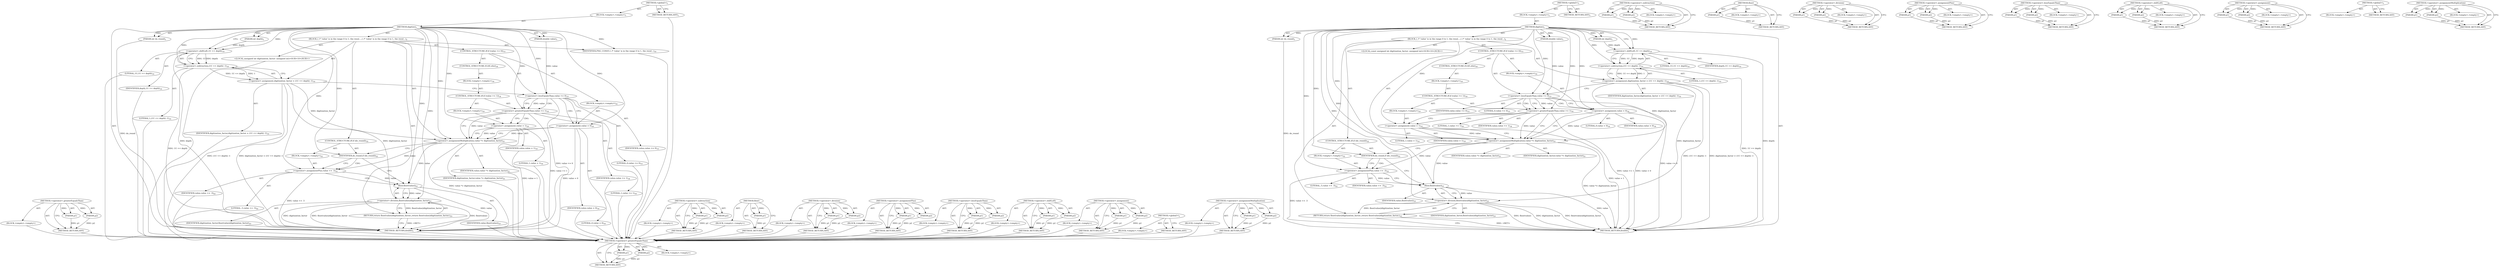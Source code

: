 digraph "&lt;operator&gt;.assignmentMultiplication" {
vulnerable_95 [label=<(METHOD,&lt;operator&gt;.greaterEqualsThan)>];
vulnerable_96 [label=<(PARAM,p1)>];
vulnerable_97 [label=<(PARAM,p2)>];
vulnerable_98 [label=<(BLOCK,&lt;empty&gt;,&lt;empty&gt;)>];
vulnerable_99 [label=<(METHOD_RETURN,ANY)>];
vulnerable_6 [label=<(METHOD,&lt;global&gt;)<SUB>1</SUB>>];
vulnerable_7 [label=<(BLOCK,&lt;empty&gt;,&lt;empty&gt;)<SUB>1</SUB>>];
vulnerable_8 [label=<(METHOD,digitize)<SUB>1</SUB>>];
vulnerable_9 [label=<(PARAM,double value)<SUB>1</SUB>>];
vulnerable_10 [label=<(PARAM,int depth)<SUB>1</SUB>>];
vulnerable_11 [label=<(PARAM,int do_round)<SUB>1</SUB>>];
vulnerable_12 [label=<(BLOCK,{
 /* 'value' is in the range 0 to 1, the resul...,{
 /* 'value' is in the range 0 to 1, the resul...)<SUB>2</SUB>>];
vulnerable_13 [label=<(IDENTIFIER,PNG_CONST,{
 /* 'value' is in the range 0 to 1, the resul...)<SUB>10</SUB>>];
vulnerable_14 [label="<(LOCAL,unsigned int digitization_factor: unsigned int)<SUB>10</SUB>>"];
vulnerable_15 [label=<(&lt;operator&gt;.assignment,digitization_factor = (1U &lt;&lt; depth) -1)<SUB>10</SUB>>];
vulnerable_16 [label=<(IDENTIFIER,digitization_factor,digitization_factor = (1U &lt;&lt; depth) -1)<SUB>10</SUB>>];
vulnerable_17 [label=<(&lt;operator&gt;.subtraction,(1U &lt;&lt; depth) -1)<SUB>10</SUB>>];
vulnerable_18 [label=<(&lt;operator&gt;.shiftLeft,1U &lt;&lt; depth)<SUB>10</SUB>>];
vulnerable_19 [label=<(LITERAL,1U,1U &lt;&lt; depth)<SUB>10</SUB>>];
vulnerable_20 [label=<(IDENTIFIER,depth,1U &lt;&lt; depth)<SUB>10</SUB>>];
vulnerable_21 [label=<(LITERAL,1,(1U &lt;&lt; depth) -1)<SUB>10</SUB>>];
vulnerable_22 [label=<(CONTROL_STRUCTURE,IF,if (value &lt;= 0))<SUB>15</SUB>>];
vulnerable_23 [label=<(&lt;operator&gt;.lessEqualsThan,value &lt;= 0)<SUB>15</SUB>>];
vulnerable_24 [label=<(IDENTIFIER,value,value &lt;= 0)<SUB>15</SUB>>];
vulnerable_25 [label=<(LITERAL,0,value &lt;= 0)<SUB>15</SUB>>];
vulnerable_26 [label=<(BLOCK,&lt;empty&gt;,&lt;empty&gt;)<SUB>16</SUB>>];
vulnerable_27 [label=<(&lt;operator&gt;.assignment,value = 0)<SUB>16</SUB>>];
vulnerable_28 [label=<(IDENTIFIER,value,value = 0)<SUB>16</SUB>>];
vulnerable_29 [label=<(LITERAL,0,value = 0)<SUB>16</SUB>>];
vulnerable_30 [label=<(CONTROL_STRUCTURE,ELSE,else)<SUB>18</SUB>>];
vulnerable_31 [label=<(BLOCK,&lt;empty&gt;,&lt;empty&gt;)<SUB>18</SUB>>];
vulnerable_32 [label=<(CONTROL_STRUCTURE,IF,if (value &gt;= 1))<SUB>18</SUB>>];
vulnerable_33 [label=<(&lt;operator&gt;.greaterEqualsThan,value &gt;= 1)<SUB>18</SUB>>];
vulnerable_34 [label=<(IDENTIFIER,value,value &gt;= 1)<SUB>18</SUB>>];
vulnerable_35 [label=<(LITERAL,1,value &gt;= 1)<SUB>18</SUB>>];
vulnerable_36 [label=<(BLOCK,&lt;empty&gt;,&lt;empty&gt;)<SUB>19</SUB>>];
vulnerable_37 [label=<(&lt;operator&gt;.assignment,value = 1)<SUB>19</SUB>>];
vulnerable_38 [label=<(IDENTIFIER,value,value = 1)<SUB>19</SUB>>];
vulnerable_39 [label=<(LITERAL,1,value = 1)<SUB>19</SUB>>];
vulnerable_40 [label=<(&lt;operator&gt;.assignmentMultiplication,value *= digitization_factor)<SUB>21</SUB>>];
vulnerable_41 [label=<(IDENTIFIER,value,value *= digitization_factor)<SUB>21</SUB>>];
vulnerable_42 [label=<(IDENTIFIER,digitization_factor,value *= digitization_factor)<SUB>21</SUB>>];
vulnerable_43 [label=<(CONTROL_STRUCTURE,IF,if (do_round))<SUB>22</SUB>>];
vulnerable_44 [label=<(IDENTIFIER,do_round,if (do_round))<SUB>22</SUB>>];
vulnerable_45 [label=<(BLOCK,&lt;empty&gt;,&lt;empty&gt;)<SUB>22</SUB>>];
vulnerable_46 [label=<(&lt;operator&gt;.assignmentPlus,value += .5)<SUB>22</SUB>>];
vulnerable_47 [label=<(IDENTIFIER,value,value += .5)<SUB>22</SUB>>];
vulnerable_48 [label=<(LITERAL,.5,value += .5)<SUB>22</SUB>>];
vulnerable_49 [label=<(RETURN,return floor(value)/digitization_factor;,return floor(value)/digitization_factor;)<SUB>23</SUB>>];
vulnerable_50 [label=<(&lt;operator&gt;.division,floor(value)/digitization_factor)<SUB>23</SUB>>];
vulnerable_51 [label=<(floor,floor(value))<SUB>23</SUB>>];
vulnerable_52 [label=<(IDENTIFIER,value,floor(value))<SUB>23</SUB>>];
vulnerable_53 [label=<(IDENTIFIER,digitization_factor,floor(value)/digitization_factor)<SUB>23</SUB>>];
vulnerable_54 [label=<(METHOD_RETURN,double)<SUB>1</SUB>>];
vulnerable_56 [label=<(METHOD_RETURN,ANY)<SUB>1</SUB>>];
vulnerable_80 [label=<(METHOD,&lt;operator&gt;.subtraction)>];
vulnerable_81 [label=<(PARAM,p1)>];
vulnerable_82 [label=<(PARAM,p2)>];
vulnerable_83 [label=<(BLOCK,&lt;empty&gt;,&lt;empty&gt;)>];
vulnerable_84 [label=<(METHOD_RETURN,ANY)>];
vulnerable_115 [label=<(METHOD,floor)>];
vulnerable_116 [label=<(PARAM,p1)>];
vulnerable_117 [label=<(BLOCK,&lt;empty&gt;,&lt;empty&gt;)>];
vulnerable_118 [label=<(METHOD_RETURN,ANY)>];
vulnerable_110 [label=<(METHOD,&lt;operator&gt;.division)>];
vulnerable_111 [label=<(PARAM,p1)>];
vulnerable_112 [label=<(PARAM,p2)>];
vulnerable_113 [label=<(BLOCK,&lt;empty&gt;,&lt;empty&gt;)>];
vulnerable_114 [label=<(METHOD_RETURN,ANY)>];
vulnerable_105 [label=<(METHOD,&lt;operator&gt;.assignmentPlus)>];
vulnerable_106 [label=<(PARAM,p1)>];
vulnerable_107 [label=<(PARAM,p2)>];
vulnerable_108 [label=<(BLOCK,&lt;empty&gt;,&lt;empty&gt;)>];
vulnerable_109 [label=<(METHOD_RETURN,ANY)>];
vulnerable_90 [label=<(METHOD,&lt;operator&gt;.lessEqualsThan)>];
vulnerable_91 [label=<(PARAM,p1)>];
vulnerable_92 [label=<(PARAM,p2)>];
vulnerable_93 [label=<(BLOCK,&lt;empty&gt;,&lt;empty&gt;)>];
vulnerable_94 [label=<(METHOD_RETURN,ANY)>];
vulnerable_85 [label=<(METHOD,&lt;operator&gt;.shiftLeft)>];
vulnerable_86 [label=<(PARAM,p1)>];
vulnerable_87 [label=<(PARAM,p2)>];
vulnerable_88 [label=<(BLOCK,&lt;empty&gt;,&lt;empty&gt;)>];
vulnerable_89 [label=<(METHOD_RETURN,ANY)>];
vulnerable_75 [label=<(METHOD,&lt;operator&gt;.assignment)>];
vulnerable_76 [label=<(PARAM,p1)>];
vulnerable_77 [label=<(PARAM,p2)>];
vulnerable_78 [label=<(BLOCK,&lt;empty&gt;,&lt;empty&gt;)>];
vulnerable_79 [label=<(METHOD_RETURN,ANY)>];
vulnerable_69 [label=<(METHOD,&lt;global&gt;)<SUB>1</SUB>>];
vulnerable_70 [label=<(BLOCK,&lt;empty&gt;,&lt;empty&gt;)>];
vulnerable_71 [label=<(METHOD_RETURN,ANY)>];
vulnerable_100 [label=<(METHOD,&lt;operator&gt;.assignmentMultiplication)>];
vulnerable_101 [label=<(PARAM,p1)>];
vulnerable_102 [label=<(PARAM,p2)>];
vulnerable_103 [label=<(BLOCK,&lt;empty&gt;,&lt;empty&gt;)>];
vulnerable_104 [label=<(METHOD_RETURN,ANY)>];
fixed_94 [label=<(METHOD,&lt;operator&gt;.greaterEqualsThan)>];
fixed_95 [label=<(PARAM,p1)>];
fixed_96 [label=<(PARAM,p2)>];
fixed_97 [label=<(BLOCK,&lt;empty&gt;,&lt;empty&gt;)>];
fixed_98 [label=<(METHOD_RETURN,ANY)>];
fixed_6 [label=<(METHOD,&lt;global&gt;)<SUB>1</SUB>>];
fixed_7 [label=<(BLOCK,&lt;empty&gt;,&lt;empty&gt;)<SUB>1</SUB>>];
fixed_8 [label=<(METHOD,digitize)<SUB>1</SUB>>];
fixed_9 [label=<(PARAM,double value)<SUB>1</SUB>>];
fixed_10 [label=<(PARAM,int depth)<SUB>1</SUB>>];
fixed_11 [label=<(PARAM,int do_round)<SUB>1</SUB>>];
fixed_12 [label=<(BLOCK,{
 /* 'value' is in the range 0 to 1, the resul...,{
 /* 'value' is in the range 0 to 1, the resul...)<SUB>2</SUB>>];
fixed_13 [label="<(LOCAL,const unsigned int digitization_factor: unsigned int)<SUB>10</SUB>>"];
fixed_14 [label=<(&lt;operator&gt;.assignment,digitization_factor = (1U &lt;&lt; depth) -1)<SUB>10</SUB>>];
fixed_15 [label=<(IDENTIFIER,digitization_factor,digitization_factor = (1U &lt;&lt; depth) -1)<SUB>10</SUB>>];
fixed_16 [label=<(&lt;operator&gt;.subtraction,(1U &lt;&lt; depth) -1)<SUB>10</SUB>>];
fixed_17 [label=<(&lt;operator&gt;.shiftLeft,1U &lt;&lt; depth)<SUB>10</SUB>>];
fixed_18 [label=<(LITERAL,1U,1U &lt;&lt; depth)<SUB>10</SUB>>];
fixed_19 [label=<(IDENTIFIER,depth,1U &lt;&lt; depth)<SUB>10</SUB>>];
fixed_20 [label=<(LITERAL,1,(1U &lt;&lt; depth) -1)<SUB>10</SUB>>];
fixed_21 [label=<(CONTROL_STRUCTURE,IF,if (value &lt;= 0))<SUB>15</SUB>>];
fixed_22 [label=<(&lt;operator&gt;.lessEqualsThan,value &lt;= 0)<SUB>15</SUB>>];
fixed_23 [label=<(IDENTIFIER,value,value &lt;= 0)<SUB>15</SUB>>];
fixed_24 [label=<(LITERAL,0,value &lt;= 0)<SUB>15</SUB>>];
fixed_25 [label=<(BLOCK,&lt;empty&gt;,&lt;empty&gt;)<SUB>16</SUB>>];
fixed_26 [label=<(&lt;operator&gt;.assignment,value = 0)<SUB>16</SUB>>];
fixed_27 [label=<(IDENTIFIER,value,value = 0)<SUB>16</SUB>>];
fixed_28 [label=<(LITERAL,0,value = 0)<SUB>16</SUB>>];
fixed_29 [label=<(CONTROL_STRUCTURE,ELSE,else)<SUB>18</SUB>>];
fixed_30 [label=<(BLOCK,&lt;empty&gt;,&lt;empty&gt;)<SUB>18</SUB>>];
fixed_31 [label=<(CONTROL_STRUCTURE,IF,if (value &gt;= 1))<SUB>18</SUB>>];
fixed_32 [label=<(&lt;operator&gt;.greaterEqualsThan,value &gt;= 1)<SUB>18</SUB>>];
fixed_33 [label=<(IDENTIFIER,value,value &gt;= 1)<SUB>18</SUB>>];
fixed_34 [label=<(LITERAL,1,value &gt;= 1)<SUB>18</SUB>>];
fixed_35 [label=<(BLOCK,&lt;empty&gt;,&lt;empty&gt;)<SUB>19</SUB>>];
fixed_36 [label=<(&lt;operator&gt;.assignment,value = 1)<SUB>19</SUB>>];
fixed_37 [label=<(IDENTIFIER,value,value = 1)<SUB>19</SUB>>];
fixed_38 [label=<(LITERAL,1,value = 1)<SUB>19</SUB>>];
fixed_39 [label=<(&lt;operator&gt;.assignmentMultiplication,value *= digitization_factor)<SUB>21</SUB>>];
fixed_40 [label=<(IDENTIFIER,value,value *= digitization_factor)<SUB>21</SUB>>];
fixed_41 [label=<(IDENTIFIER,digitization_factor,value *= digitization_factor)<SUB>21</SUB>>];
fixed_42 [label=<(CONTROL_STRUCTURE,IF,if (do_round))<SUB>22</SUB>>];
fixed_43 [label=<(IDENTIFIER,do_round,if (do_round))<SUB>22</SUB>>];
fixed_44 [label=<(BLOCK,&lt;empty&gt;,&lt;empty&gt;)<SUB>22</SUB>>];
fixed_45 [label=<(&lt;operator&gt;.assignmentPlus,value += .5)<SUB>22</SUB>>];
fixed_46 [label=<(IDENTIFIER,value,value += .5)<SUB>22</SUB>>];
fixed_47 [label=<(LITERAL,.5,value += .5)<SUB>22</SUB>>];
fixed_48 [label=<(RETURN,return floor(value)/digitization_factor;,return floor(value)/digitization_factor;)<SUB>23</SUB>>];
fixed_49 [label=<(&lt;operator&gt;.division,floor(value)/digitization_factor)<SUB>23</SUB>>];
fixed_50 [label=<(floor,floor(value))<SUB>23</SUB>>];
fixed_51 [label=<(IDENTIFIER,value,floor(value))<SUB>23</SUB>>];
fixed_52 [label=<(IDENTIFIER,digitization_factor,floor(value)/digitization_factor)<SUB>23</SUB>>];
fixed_53 [label=<(METHOD_RETURN,double)<SUB>1</SUB>>];
fixed_55 [label=<(METHOD_RETURN,ANY)<SUB>1</SUB>>];
fixed_79 [label=<(METHOD,&lt;operator&gt;.subtraction)>];
fixed_80 [label=<(PARAM,p1)>];
fixed_81 [label=<(PARAM,p2)>];
fixed_82 [label=<(BLOCK,&lt;empty&gt;,&lt;empty&gt;)>];
fixed_83 [label=<(METHOD_RETURN,ANY)>];
fixed_114 [label=<(METHOD,floor)>];
fixed_115 [label=<(PARAM,p1)>];
fixed_116 [label=<(BLOCK,&lt;empty&gt;,&lt;empty&gt;)>];
fixed_117 [label=<(METHOD_RETURN,ANY)>];
fixed_109 [label=<(METHOD,&lt;operator&gt;.division)>];
fixed_110 [label=<(PARAM,p1)>];
fixed_111 [label=<(PARAM,p2)>];
fixed_112 [label=<(BLOCK,&lt;empty&gt;,&lt;empty&gt;)>];
fixed_113 [label=<(METHOD_RETURN,ANY)>];
fixed_104 [label=<(METHOD,&lt;operator&gt;.assignmentPlus)>];
fixed_105 [label=<(PARAM,p1)>];
fixed_106 [label=<(PARAM,p2)>];
fixed_107 [label=<(BLOCK,&lt;empty&gt;,&lt;empty&gt;)>];
fixed_108 [label=<(METHOD_RETURN,ANY)>];
fixed_89 [label=<(METHOD,&lt;operator&gt;.lessEqualsThan)>];
fixed_90 [label=<(PARAM,p1)>];
fixed_91 [label=<(PARAM,p2)>];
fixed_92 [label=<(BLOCK,&lt;empty&gt;,&lt;empty&gt;)>];
fixed_93 [label=<(METHOD_RETURN,ANY)>];
fixed_84 [label=<(METHOD,&lt;operator&gt;.shiftLeft)>];
fixed_85 [label=<(PARAM,p1)>];
fixed_86 [label=<(PARAM,p2)>];
fixed_87 [label=<(BLOCK,&lt;empty&gt;,&lt;empty&gt;)>];
fixed_88 [label=<(METHOD_RETURN,ANY)>];
fixed_74 [label=<(METHOD,&lt;operator&gt;.assignment)>];
fixed_75 [label=<(PARAM,p1)>];
fixed_76 [label=<(PARAM,p2)>];
fixed_77 [label=<(BLOCK,&lt;empty&gt;,&lt;empty&gt;)>];
fixed_78 [label=<(METHOD_RETURN,ANY)>];
fixed_68 [label=<(METHOD,&lt;global&gt;)<SUB>1</SUB>>];
fixed_69 [label=<(BLOCK,&lt;empty&gt;,&lt;empty&gt;)>];
fixed_70 [label=<(METHOD_RETURN,ANY)>];
fixed_99 [label=<(METHOD,&lt;operator&gt;.assignmentMultiplication)>];
fixed_100 [label=<(PARAM,p1)>];
fixed_101 [label=<(PARAM,p2)>];
fixed_102 [label=<(BLOCK,&lt;empty&gt;,&lt;empty&gt;)>];
fixed_103 [label=<(METHOD_RETURN,ANY)>];
vulnerable_95 -> vulnerable_96  [key=0, label="AST: "];
vulnerable_95 -> vulnerable_96  [key=1, label="DDG: "];
vulnerable_95 -> vulnerable_98  [key=0, label="AST: "];
vulnerable_95 -> vulnerable_97  [key=0, label="AST: "];
vulnerable_95 -> vulnerable_97  [key=1, label="DDG: "];
vulnerable_95 -> vulnerable_99  [key=0, label="AST: "];
vulnerable_95 -> vulnerable_99  [key=1, label="CFG: "];
vulnerable_96 -> vulnerable_99  [key=0, label="DDG: p1"];
vulnerable_97 -> vulnerable_99  [key=0, label="DDG: p2"];
vulnerable_98 -> fixed_94  [key=0];
vulnerable_99 -> fixed_94  [key=0];
vulnerable_6 -> vulnerable_7  [key=0, label="AST: "];
vulnerable_6 -> vulnerable_56  [key=0, label="AST: "];
vulnerable_6 -> vulnerable_56  [key=1, label="CFG: "];
vulnerable_7 -> vulnerable_8  [key=0, label="AST: "];
vulnerable_8 -> vulnerable_9  [key=0, label="AST: "];
vulnerable_8 -> vulnerable_9  [key=1, label="DDG: "];
vulnerable_8 -> vulnerable_10  [key=0, label="AST: "];
vulnerable_8 -> vulnerable_10  [key=1, label="DDG: "];
vulnerable_8 -> vulnerable_11  [key=0, label="AST: "];
vulnerable_8 -> vulnerable_11  [key=1, label="DDG: "];
vulnerable_8 -> vulnerable_12  [key=0, label="AST: "];
vulnerable_8 -> vulnerable_54  [key=0, label="AST: "];
vulnerable_8 -> vulnerable_18  [key=0, label="CFG: "];
vulnerable_8 -> vulnerable_18  [key=1, label="DDG: "];
vulnerable_8 -> vulnerable_13  [key=0, label="DDG: "];
vulnerable_8 -> vulnerable_40  [key=0, label="DDG: "];
vulnerable_8 -> vulnerable_44  [key=0, label="DDG: "];
vulnerable_8 -> vulnerable_17  [key=0, label="DDG: "];
vulnerable_8 -> vulnerable_23  [key=0, label="DDG: "];
vulnerable_8 -> vulnerable_27  [key=0, label="DDG: "];
vulnerable_8 -> vulnerable_46  [key=0, label="DDG: "];
vulnerable_8 -> vulnerable_50  [key=0, label="DDG: "];
vulnerable_8 -> vulnerable_51  [key=0, label="DDG: "];
vulnerable_8 -> vulnerable_33  [key=0, label="DDG: "];
vulnerable_8 -> vulnerable_37  [key=0, label="DDG: "];
vulnerable_9 -> vulnerable_23  [key=0, label="DDG: value"];
vulnerable_10 -> vulnerable_18  [key=0, label="DDG: depth"];
vulnerable_11 -> vulnerable_54  [key=0, label="DDG: do_round"];
vulnerable_12 -> vulnerable_13  [key=0, label="AST: "];
vulnerable_12 -> vulnerable_14  [key=0, label="AST: "];
vulnerable_12 -> vulnerable_15  [key=0, label="AST: "];
vulnerable_12 -> vulnerable_22  [key=0, label="AST: "];
vulnerable_12 -> vulnerable_40  [key=0, label="AST: "];
vulnerable_12 -> vulnerable_43  [key=0, label="AST: "];
vulnerable_12 -> vulnerable_49  [key=0, label="AST: "];
vulnerable_13 -> fixed_94  [key=0];
vulnerable_14 -> fixed_94  [key=0];
vulnerable_15 -> vulnerable_16  [key=0, label="AST: "];
vulnerable_15 -> vulnerable_17  [key=0, label="AST: "];
vulnerable_15 -> vulnerable_23  [key=0, label="CFG: "];
vulnerable_15 -> vulnerable_54  [key=0, label="DDG: (1U &lt;&lt; depth) -1"];
vulnerable_15 -> vulnerable_54  [key=1, label="DDG: digitization_factor = (1U &lt;&lt; depth) -1"];
vulnerable_15 -> vulnerable_40  [key=0, label="DDG: digitization_factor"];
vulnerable_15 -> vulnerable_50  [key=0, label="DDG: digitization_factor"];
vulnerable_16 -> fixed_94  [key=0];
vulnerable_17 -> vulnerable_18  [key=0, label="AST: "];
vulnerable_17 -> vulnerable_21  [key=0, label="AST: "];
vulnerable_17 -> vulnerable_15  [key=0, label="CFG: "];
vulnerable_17 -> vulnerable_15  [key=1, label="DDG: 1U &lt;&lt; depth"];
vulnerable_17 -> vulnerable_15  [key=2, label="DDG: 1"];
vulnerable_17 -> vulnerable_54  [key=0, label="DDG: 1U &lt;&lt; depth"];
vulnerable_18 -> vulnerable_19  [key=0, label="AST: "];
vulnerable_18 -> vulnerable_20  [key=0, label="AST: "];
vulnerable_18 -> vulnerable_17  [key=0, label="CFG: "];
vulnerable_18 -> vulnerable_17  [key=1, label="DDG: 1U"];
vulnerable_18 -> vulnerable_17  [key=2, label="DDG: depth"];
vulnerable_18 -> vulnerable_54  [key=0, label="DDG: depth"];
vulnerable_19 -> fixed_94  [key=0];
vulnerable_20 -> fixed_94  [key=0];
vulnerable_21 -> fixed_94  [key=0];
vulnerable_22 -> vulnerable_23  [key=0, label="AST: "];
vulnerable_22 -> vulnerable_26  [key=0, label="AST: "];
vulnerable_22 -> vulnerable_30  [key=0, label="AST: "];
vulnerable_23 -> vulnerable_24  [key=0, label="AST: "];
vulnerable_23 -> vulnerable_25  [key=0, label="AST: "];
vulnerable_23 -> vulnerable_27  [key=0, label="CFG: "];
vulnerable_23 -> vulnerable_27  [key=1, label="CDG: "];
vulnerable_23 -> vulnerable_33  [key=0, label="CFG: "];
vulnerable_23 -> vulnerable_33  [key=1, label="DDG: value"];
vulnerable_23 -> vulnerable_33  [key=2, label="CDG: "];
vulnerable_23 -> vulnerable_54  [key=0, label="DDG: value &lt;= 0"];
vulnerable_24 -> fixed_94  [key=0];
vulnerable_25 -> fixed_94  [key=0];
vulnerable_26 -> vulnerable_27  [key=0, label="AST: "];
vulnerable_27 -> vulnerable_28  [key=0, label="AST: "];
vulnerable_27 -> vulnerable_29  [key=0, label="AST: "];
vulnerable_27 -> vulnerable_40  [key=0, label="CFG: "];
vulnerable_27 -> vulnerable_40  [key=1, label="DDG: value"];
vulnerable_27 -> vulnerable_54  [key=0, label="DDG: value = 0"];
vulnerable_28 -> fixed_94  [key=0];
vulnerable_29 -> fixed_94  [key=0];
vulnerable_30 -> vulnerable_31  [key=0, label="AST: "];
vulnerable_31 -> vulnerable_32  [key=0, label="AST: "];
vulnerable_32 -> vulnerable_33  [key=0, label="AST: "];
vulnerable_32 -> vulnerable_36  [key=0, label="AST: "];
vulnerable_33 -> vulnerable_34  [key=0, label="AST: "];
vulnerable_33 -> vulnerable_35  [key=0, label="AST: "];
vulnerable_33 -> vulnerable_37  [key=0, label="CFG: "];
vulnerable_33 -> vulnerable_37  [key=1, label="CDG: "];
vulnerable_33 -> vulnerable_40  [key=0, label="CFG: "];
vulnerable_33 -> vulnerable_40  [key=1, label="DDG: value"];
vulnerable_33 -> vulnerable_54  [key=0, label="DDG: value &gt;= 1"];
vulnerable_34 -> fixed_94  [key=0];
vulnerable_35 -> fixed_94  [key=0];
vulnerable_36 -> vulnerable_37  [key=0, label="AST: "];
vulnerable_37 -> vulnerable_38  [key=0, label="AST: "];
vulnerable_37 -> vulnerable_39  [key=0, label="AST: "];
vulnerable_37 -> vulnerable_40  [key=0, label="CFG: "];
vulnerable_37 -> vulnerable_40  [key=1, label="DDG: value"];
vulnerable_37 -> vulnerable_54  [key=0, label="DDG: value = 1"];
vulnerable_38 -> fixed_94  [key=0];
vulnerable_39 -> fixed_94  [key=0];
vulnerable_40 -> vulnerable_41  [key=0, label="AST: "];
vulnerable_40 -> vulnerable_42  [key=0, label="AST: "];
vulnerable_40 -> vulnerable_44  [key=0, label="CFG: "];
vulnerable_40 -> vulnerable_54  [key=0, label="DDG: value *= digitization_factor"];
vulnerable_40 -> vulnerable_46  [key=0, label="DDG: value"];
vulnerable_40 -> vulnerable_51  [key=0, label="DDG: value"];
vulnerable_41 -> fixed_94  [key=0];
vulnerable_42 -> fixed_94  [key=0];
vulnerable_43 -> vulnerable_44  [key=0, label="AST: "];
vulnerable_43 -> vulnerable_45  [key=0, label="AST: "];
vulnerable_44 -> vulnerable_46  [key=0, label="CFG: "];
vulnerable_44 -> vulnerable_46  [key=1, label="CDG: "];
vulnerable_44 -> vulnerable_51  [key=0, label="CFG: "];
vulnerable_45 -> vulnerable_46  [key=0, label="AST: "];
vulnerable_46 -> vulnerable_47  [key=0, label="AST: "];
vulnerable_46 -> vulnerable_48  [key=0, label="AST: "];
vulnerable_46 -> vulnerable_51  [key=0, label="CFG: "];
vulnerable_46 -> vulnerable_51  [key=1, label="DDG: value"];
vulnerable_46 -> vulnerable_54  [key=0, label="DDG: value += .5"];
vulnerable_47 -> fixed_94  [key=0];
vulnerable_48 -> fixed_94  [key=0];
vulnerable_49 -> vulnerable_50  [key=0, label="AST: "];
vulnerable_49 -> vulnerable_54  [key=0, label="CFG: "];
vulnerable_49 -> vulnerable_54  [key=1, label="DDG: &lt;RET&gt;"];
vulnerable_50 -> vulnerable_51  [key=0, label="AST: "];
vulnerable_50 -> vulnerable_53  [key=0, label="AST: "];
vulnerable_50 -> vulnerable_49  [key=0, label="CFG: "];
vulnerable_50 -> vulnerable_49  [key=1, label="DDG: floor(value)/digitization_factor"];
vulnerable_50 -> vulnerable_54  [key=0, label="DDG: floor(value)"];
vulnerable_50 -> vulnerable_54  [key=1, label="DDG: digitization_factor"];
vulnerable_50 -> vulnerable_54  [key=2, label="DDG: floor(value)/digitization_factor"];
vulnerable_51 -> vulnerable_52  [key=0, label="AST: "];
vulnerable_51 -> vulnerable_50  [key=0, label="CFG: "];
vulnerable_51 -> vulnerable_50  [key=1, label="DDG: value"];
vulnerable_51 -> vulnerable_54  [key=0, label="DDG: value"];
vulnerable_52 -> fixed_94  [key=0];
vulnerable_53 -> fixed_94  [key=0];
vulnerable_54 -> fixed_94  [key=0];
vulnerable_56 -> fixed_94  [key=0];
vulnerable_80 -> vulnerable_81  [key=0, label="AST: "];
vulnerable_80 -> vulnerable_81  [key=1, label="DDG: "];
vulnerable_80 -> vulnerable_83  [key=0, label="AST: "];
vulnerable_80 -> vulnerable_82  [key=0, label="AST: "];
vulnerable_80 -> vulnerable_82  [key=1, label="DDG: "];
vulnerable_80 -> vulnerable_84  [key=0, label="AST: "];
vulnerable_80 -> vulnerable_84  [key=1, label="CFG: "];
vulnerable_81 -> vulnerable_84  [key=0, label="DDG: p1"];
vulnerable_82 -> vulnerable_84  [key=0, label="DDG: p2"];
vulnerable_83 -> fixed_94  [key=0];
vulnerable_84 -> fixed_94  [key=0];
vulnerable_115 -> vulnerable_116  [key=0, label="AST: "];
vulnerable_115 -> vulnerable_116  [key=1, label="DDG: "];
vulnerable_115 -> vulnerable_117  [key=0, label="AST: "];
vulnerable_115 -> vulnerable_118  [key=0, label="AST: "];
vulnerable_115 -> vulnerable_118  [key=1, label="CFG: "];
vulnerable_116 -> vulnerable_118  [key=0, label="DDG: p1"];
vulnerable_117 -> fixed_94  [key=0];
vulnerable_118 -> fixed_94  [key=0];
vulnerable_110 -> vulnerable_111  [key=0, label="AST: "];
vulnerable_110 -> vulnerable_111  [key=1, label="DDG: "];
vulnerable_110 -> vulnerable_113  [key=0, label="AST: "];
vulnerable_110 -> vulnerable_112  [key=0, label="AST: "];
vulnerable_110 -> vulnerable_112  [key=1, label="DDG: "];
vulnerable_110 -> vulnerable_114  [key=0, label="AST: "];
vulnerable_110 -> vulnerable_114  [key=1, label="CFG: "];
vulnerable_111 -> vulnerable_114  [key=0, label="DDG: p1"];
vulnerable_112 -> vulnerable_114  [key=0, label="DDG: p2"];
vulnerable_113 -> fixed_94  [key=0];
vulnerable_114 -> fixed_94  [key=0];
vulnerable_105 -> vulnerable_106  [key=0, label="AST: "];
vulnerable_105 -> vulnerable_106  [key=1, label="DDG: "];
vulnerable_105 -> vulnerable_108  [key=0, label="AST: "];
vulnerable_105 -> vulnerable_107  [key=0, label="AST: "];
vulnerable_105 -> vulnerable_107  [key=1, label="DDG: "];
vulnerable_105 -> vulnerable_109  [key=0, label="AST: "];
vulnerable_105 -> vulnerable_109  [key=1, label="CFG: "];
vulnerable_106 -> vulnerable_109  [key=0, label="DDG: p1"];
vulnerable_107 -> vulnerable_109  [key=0, label="DDG: p2"];
vulnerable_108 -> fixed_94  [key=0];
vulnerable_109 -> fixed_94  [key=0];
vulnerable_90 -> vulnerable_91  [key=0, label="AST: "];
vulnerable_90 -> vulnerable_91  [key=1, label="DDG: "];
vulnerable_90 -> vulnerable_93  [key=0, label="AST: "];
vulnerable_90 -> vulnerable_92  [key=0, label="AST: "];
vulnerable_90 -> vulnerable_92  [key=1, label="DDG: "];
vulnerable_90 -> vulnerable_94  [key=0, label="AST: "];
vulnerable_90 -> vulnerable_94  [key=1, label="CFG: "];
vulnerable_91 -> vulnerable_94  [key=0, label="DDG: p1"];
vulnerable_92 -> vulnerable_94  [key=0, label="DDG: p2"];
vulnerable_93 -> fixed_94  [key=0];
vulnerable_94 -> fixed_94  [key=0];
vulnerable_85 -> vulnerable_86  [key=0, label="AST: "];
vulnerable_85 -> vulnerable_86  [key=1, label="DDG: "];
vulnerable_85 -> vulnerable_88  [key=0, label="AST: "];
vulnerable_85 -> vulnerable_87  [key=0, label="AST: "];
vulnerable_85 -> vulnerable_87  [key=1, label="DDG: "];
vulnerable_85 -> vulnerable_89  [key=0, label="AST: "];
vulnerable_85 -> vulnerable_89  [key=1, label="CFG: "];
vulnerable_86 -> vulnerable_89  [key=0, label="DDG: p1"];
vulnerable_87 -> vulnerable_89  [key=0, label="DDG: p2"];
vulnerable_88 -> fixed_94  [key=0];
vulnerable_89 -> fixed_94  [key=0];
vulnerable_75 -> vulnerable_76  [key=0, label="AST: "];
vulnerable_75 -> vulnerable_76  [key=1, label="DDG: "];
vulnerable_75 -> vulnerable_78  [key=0, label="AST: "];
vulnerable_75 -> vulnerable_77  [key=0, label="AST: "];
vulnerable_75 -> vulnerable_77  [key=1, label="DDG: "];
vulnerable_75 -> vulnerable_79  [key=0, label="AST: "];
vulnerable_75 -> vulnerable_79  [key=1, label="CFG: "];
vulnerable_76 -> vulnerable_79  [key=0, label="DDG: p1"];
vulnerable_77 -> vulnerable_79  [key=0, label="DDG: p2"];
vulnerable_78 -> fixed_94  [key=0];
vulnerable_79 -> fixed_94  [key=0];
vulnerable_69 -> vulnerable_70  [key=0, label="AST: "];
vulnerable_69 -> vulnerable_71  [key=0, label="AST: "];
vulnerable_69 -> vulnerable_71  [key=1, label="CFG: "];
vulnerable_70 -> fixed_94  [key=0];
vulnerable_71 -> fixed_94  [key=0];
vulnerable_100 -> vulnerable_101  [key=0, label="AST: "];
vulnerable_100 -> vulnerable_101  [key=1, label="DDG: "];
vulnerable_100 -> vulnerable_103  [key=0, label="AST: "];
vulnerable_100 -> vulnerable_102  [key=0, label="AST: "];
vulnerable_100 -> vulnerable_102  [key=1, label="DDG: "];
vulnerable_100 -> vulnerable_104  [key=0, label="AST: "];
vulnerable_100 -> vulnerable_104  [key=1, label="CFG: "];
vulnerable_101 -> vulnerable_104  [key=0, label="DDG: p1"];
vulnerable_102 -> vulnerable_104  [key=0, label="DDG: p2"];
vulnerable_103 -> fixed_94  [key=0];
vulnerable_104 -> fixed_94  [key=0];
fixed_94 -> fixed_95  [key=0, label="AST: "];
fixed_94 -> fixed_95  [key=1, label="DDG: "];
fixed_94 -> fixed_97  [key=0, label="AST: "];
fixed_94 -> fixed_96  [key=0, label="AST: "];
fixed_94 -> fixed_96  [key=1, label="DDG: "];
fixed_94 -> fixed_98  [key=0, label="AST: "];
fixed_94 -> fixed_98  [key=1, label="CFG: "];
fixed_95 -> fixed_98  [key=0, label="DDG: p1"];
fixed_96 -> fixed_98  [key=0, label="DDG: p2"];
fixed_6 -> fixed_7  [key=0, label="AST: "];
fixed_6 -> fixed_55  [key=0, label="AST: "];
fixed_6 -> fixed_55  [key=1, label="CFG: "];
fixed_7 -> fixed_8  [key=0, label="AST: "];
fixed_8 -> fixed_9  [key=0, label="AST: "];
fixed_8 -> fixed_9  [key=1, label="DDG: "];
fixed_8 -> fixed_10  [key=0, label="AST: "];
fixed_8 -> fixed_10  [key=1, label="DDG: "];
fixed_8 -> fixed_11  [key=0, label="AST: "];
fixed_8 -> fixed_11  [key=1, label="DDG: "];
fixed_8 -> fixed_12  [key=0, label="AST: "];
fixed_8 -> fixed_53  [key=0, label="AST: "];
fixed_8 -> fixed_17  [key=0, label="CFG: "];
fixed_8 -> fixed_17  [key=1, label="DDG: "];
fixed_8 -> fixed_39  [key=0, label="DDG: "];
fixed_8 -> fixed_43  [key=0, label="DDG: "];
fixed_8 -> fixed_16  [key=0, label="DDG: "];
fixed_8 -> fixed_22  [key=0, label="DDG: "];
fixed_8 -> fixed_26  [key=0, label="DDG: "];
fixed_8 -> fixed_45  [key=0, label="DDG: "];
fixed_8 -> fixed_49  [key=0, label="DDG: "];
fixed_8 -> fixed_50  [key=0, label="DDG: "];
fixed_8 -> fixed_32  [key=0, label="DDG: "];
fixed_8 -> fixed_36  [key=0, label="DDG: "];
fixed_9 -> fixed_22  [key=0, label="DDG: value"];
fixed_10 -> fixed_17  [key=0, label="DDG: depth"];
fixed_11 -> fixed_53  [key=0, label="DDG: do_round"];
fixed_12 -> fixed_13  [key=0, label="AST: "];
fixed_12 -> fixed_14  [key=0, label="AST: "];
fixed_12 -> fixed_21  [key=0, label="AST: "];
fixed_12 -> fixed_39  [key=0, label="AST: "];
fixed_12 -> fixed_42  [key=0, label="AST: "];
fixed_12 -> fixed_48  [key=0, label="AST: "];
fixed_14 -> fixed_15  [key=0, label="AST: "];
fixed_14 -> fixed_16  [key=0, label="AST: "];
fixed_14 -> fixed_22  [key=0, label="CFG: "];
fixed_14 -> fixed_53  [key=0, label="DDG: (1U &lt;&lt; depth) -1"];
fixed_14 -> fixed_53  [key=1, label="DDG: digitization_factor = (1U &lt;&lt; depth) -1"];
fixed_14 -> fixed_39  [key=0, label="DDG: digitization_factor"];
fixed_14 -> fixed_49  [key=0, label="DDG: digitization_factor"];
fixed_16 -> fixed_17  [key=0, label="AST: "];
fixed_16 -> fixed_20  [key=0, label="AST: "];
fixed_16 -> fixed_14  [key=0, label="CFG: "];
fixed_16 -> fixed_14  [key=1, label="DDG: 1U &lt;&lt; depth"];
fixed_16 -> fixed_14  [key=2, label="DDG: 1"];
fixed_16 -> fixed_53  [key=0, label="DDG: 1U &lt;&lt; depth"];
fixed_17 -> fixed_18  [key=0, label="AST: "];
fixed_17 -> fixed_19  [key=0, label="AST: "];
fixed_17 -> fixed_16  [key=0, label="CFG: "];
fixed_17 -> fixed_16  [key=1, label="DDG: 1U"];
fixed_17 -> fixed_16  [key=2, label="DDG: depth"];
fixed_17 -> fixed_53  [key=0, label="DDG: depth"];
fixed_21 -> fixed_22  [key=0, label="AST: "];
fixed_21 -> fixed_25  [key=0, label="AST: "];
fixed_21 -> fixed_29  [key=0, label="AST: "];
fixed_22 -> fixed_23  [key=0, label="AST: "];
fixed_22 -> fixed_24  [key=0, label="AST: "];
fixed_22 -> fixed_26  [key=0, label="CFG: "];
fixed_22 -> fixed_26  [key=1, label="CDG: "];
fixed_22 -> fixed_32  [key=0, label="CFG: "];
fixed_22 -> fixed_32  [key=1, label="DDG: value"];
fixed_22 -> fixed_32  [key=2, label="CDG: "];
fixed_22 -> fixed_53  [key=0, label="DDG: value &lt;= 0"];
fixed_25 -> fixed_26  [key=0, label="AST: "];
fixed_26 -> fixed_27  [key=0, label="AST: "];
fixed_26 -> fixed_28  [key=0, label="AST: "];
fixed_26 -> fixed_39  [key=0, label="CFG: "];
fixed_26 -> fixed_39  [key=1, label="DDG: value"];
fixed_26 -> fixed_53  [key=0, label="DDG: value = 0"];
fixed_29 -> fixed_30  [key=0, label="AST: "];
fixed_30 -> fixed_31  [key=0, label="AST: "];
fixed_31 -> fixed_32  [key=0, label="AST: "];
fixed_31 -> fixed_35  [key=0, label="AST: "];
fixed_32 -> fixed_33  [key=0, label="AST: "];
fixed_32 -> fixed_34  [key=0, label="AST: "];
fixed_32 -> fixed_36  [key=0, label="CFG: "];
fixed_32 -> fixed_36  [key=1, label="CDG: "];
fixed_32 -> fixed_39  [key=0, label="CFG: "];
fixed_32 -> fixed_39  [key=1, label="DDG: value"];
fixed_32 -> fixed_53  [key=0, label="DDG: value &gt;= 1"];
fixed_35 -> fixed_36  [key=0, label="AST: "];
fixed_36 -> fixed_37  [key=0, label="AST: "];
fixed_36 -> fixed_38  [key=0, label="AST: "];
fixed_36 -> fixed_39  [key=0, label="CFG: "];
fixed_36 -> fixed_39  [key=1, label="DDG: value"];
fixed_36 -> fixed_53  [key=0, label="DDG: value = 1"];
fixed_39 -> fixed_40  [key=0, label="AST: "];
fixed_39 -> fixed_41  [key=0, label="AST: "];
fixed_39 -> fixed_43  [key=0, label="CFG: "];
fixed_39 -> fixed_53  [key=0, label="DDG: value *= digitization_factor"];
fixed_39 -> fixed_45  [key=0, label="DDG: value"];
fixed_39 -> fixed_50  [key=0, label="DDG: value"];
fixed_42 -> fixed_43  [key=0, label="AST: "];
fixed_42 -> fixed_44  [key=0, label="AST: "];
fixed_43 -> fixed_45  [key=0, label="CFG: "];
fixed_43 -> fixed_45  [key=1, label="CDG: "];
fixed_43 -> fixed_50  [key=0, label="CFG: "];
fixed_44 -> fixed_45  [key=0, label="AST: "];
fixed_45 -> fixed_46  [key=0, label="AST: "];
fixed_45 -> fixed_47  [key=0, label="AST: "];
fixed_45 -> fixed_50  [key=0, label="CFG: "];
fixed_45 -> fixed_50  [key=1, label="DDG: value"];
fixed_45 -> fixed_53  [key=0, label="DDG: value += .5"];
fixed_48 -> fixed_49  [key=0, label="AST: "];
fixed_48 -> fixed_53  [key=0, label="CFG: "];
fixed_48 -> fixed_53  [key=1, label="DDG: &lt;RET&gt;"];
fixed_49 -> fixed_50  [key=0, label="AST: "];
fixed_49 -> fixed_52  [key=0, label="AST: "];
fixed_49 -> fixed_48  [key=0, label="CFG: "];
fixed_49 -> fixed_48  [key=1, label="DDG: floor(value)/digitization_factor"];
fixed_49 -> fixed_53  [key=0, label="DDG: floor(value)"];
fixed_49 -> fixed_53  [key=1, label="DDG: digitization_factor"];
fixed_49 -> fixed_53  [key=2, label="DDG: floor(value)/digitization_factor"];
fixed_50 -> fixed_51  [key=0, label="AST: "];
fixed_50 -> fixed_49  [key=0, label="CFG: "];
fixed_50 -> fixed_49  [key=1, label="DDG: value"];
fixed_50 -> fixed_53  [key=0, label="DDG: value"];
fixed_79 -> fixed_80  [key=0, label="AST: "];
fixed_79 -> fixed_80  [key=1, label="DDG: "];
fixed_79 -> fixed_82  [key=0, label="AST: "];
fixed_79 -> fixed_81  [key=0, label="AST: "];
fixed_79 -> fixed_81  [key=1, label="DDG: "];
fixed_79 -> fixed_83  [key=0, label="AST: "];
fixed_79 -> fixed_83  [key=1, label="CFG: "];
fixed_80 -> fixed_83  [key=0, label="DDG: p1"];
fixed_81 -> fixed_83  [key=0, label="DDG: p2"];
fixed_114 -> fixed_115  [key=0, label="AST: "];
fixed_114 -> fixed_115  [key=1, label="DDG: "];
fixed_114 -> fixed_116  [key=0, label="AST: "];
fixed_114 -> fixed_117  [key=0, label="AST: "];
fixed_114 -> fixed_117  [key=1, label="CFG: "];
fixed_115 -> fixed_117  [key=0, label="DDG: p1"];
fixed_109 -> fixed_110  [key=0, label="AST: "];
fixed_109 -> fixed_110  [key=1, label="DDG: "];
fixed_109 -> fixed_112  [key=0, label="AST: "];
fixed_109 -> fixed_111  [key=0, label="AST: "];
fixed_109 -> fixed_111  [key=1, label="DDG: "];
fixed_109 -> fixed_113  [key=0, label="AST: "];
fixed_109 -> fixed_113  [key=1, label="CFG: "];
fixed_110 -> fixed_113  [key=0, label="DDG: p1"];
fixed_111 -> fixed_113  [key=0, label="DDG: p2"];
fixed_104 -> fixed_105  [key=0, label="AST: "];
fixed_104 -> fixed_105  [key=1, label="DDG: "];
fixed_104 -> fixed_107  [key=0, label="AST: "];
fixed_104 -> fixed_106  [key=0, label="AST: "];
fixed_104 -> fixed_106  [key=1, label="DDG: "];
fixed_104 -> fixed_108  [key=0, label="AST: "];
fixed_104 -> fixed_108  [key=1, label="CFG: "];
fixed_105 -> fixed_108  [key=0, label="DDG: p1"];
fixed_106 -> fixed_108  [key=0, label="DDG: p2"];
fixed_89 -> fixed_90  [key=0, label="AST: "];
fixed_89 -> fixed_90  [key=1, label="DDG: "];
fixed_89 -> fixed_92  [key=0, label="AST: "];
fixed_89 -> fixed_91  [key=0, label="AST: "];
fixed_89 -> fixed_91  [key=1, label="DDG: "];
fixed_89 -> fixed_93  [key=0, label="AST: "];
fixed_89 -> fixed_93  [key=1, label="CFG: "];
fixed_90 -> fixed_93  [key=0, label="DDG: p1"];
fixed_91 -> fixed_93  [key=0, label="DDG: p2"];
fixed_84 -> fixed_85  [key=0, label="AST: "];
fixed_84 -> fixed_85  [key=1, label="DDG: "];
fixed_84 -> fixed_87  [key=0, label="AST: "];
fixed_84 -> fixed_86  [key=0, label="AST: "];
fixed_84 -> fixed_86  [key=1, label="DDG: "];
fixed_84 -> fixed_88  [key=0, label="AST: "];
fixed_84 -> fixed_88  [key=1, label="CFG: "];
fixed_85 -> fixed_88  [key=0, label="DDG: p1"];
fixed_86 -> fixed_88  [key=0, label="DDG: p2"];
fixed_74 -> fixed_75  [key=0, label="AST: "];
fixed_74 -> fixed_75  [key=1, label="DDG: "];
fixed_74 -> fixed_77  [key=0, label="AST: "];
fixed_74 -> fixed_76  [key=0, label="AST: "];
fixed_74 -> fixed_76  [key=1, label="DDG: "];
fixed_74 -> fixed_78  [key=0, label="AST: "];
fixed_74 -> fixed_78  [key=1, label="CFG: "];
fixed_75 -> fixed_78  [key=0, label="DDG: p1"];
fixed_76 -> fixed_78  [key=0, label="DDG: p2"];
fixed_68 -> fixed_69  [key=0, label="AST: "];
fixed_68 -> fixed_70  [key=0, label="AST: "];
fixed_68 -> fixed_70  [key=1, label="CFG: "];
fixed_99 -> fixed_100  [key=0, label="AST: "];
fixed_99 -> fixed_100  [key=1, label="DDG: "];
fixed_99 -> fixed_102  [key=0, label="AST: "];
fixed_99 -> fixed_101  [key=0, label="AST: "];
fixed_99 -> fixed_101  [key=1, label="DDG: "];
fixed_99 -> fixed_103  [key=0, label="AST: "];
fixed_99 -> fixed_103  [key=1, label="CFG: "];
fixed_100 -> fixed_103  [key=0, label="DDG: p1"];
fixed_101 -> fixed_103  [key=0, label="DDG: p2"];
}
